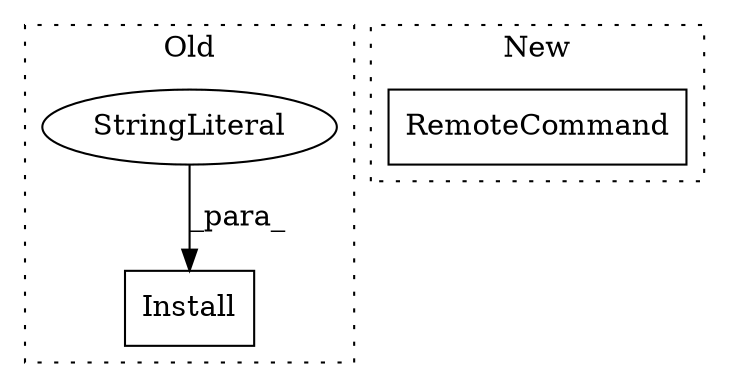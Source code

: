 digraph G {
subgraph cluster0 {
1 [label="Install" a="32" s="4250,4268" l="8,1" shape="box"];
3 [label="StringLiteral" a="45" s="4258" l="10" shape="ellipse"];
label = "Old";
style="dotted";
}
subgraph cluster1 {
2 [label="RemoteCommand" a="32" s="4645,4997" l="14,1" shape="box"];
label = "New";
style="dotted";
}
3 -> 1 [label="_para_"];
}